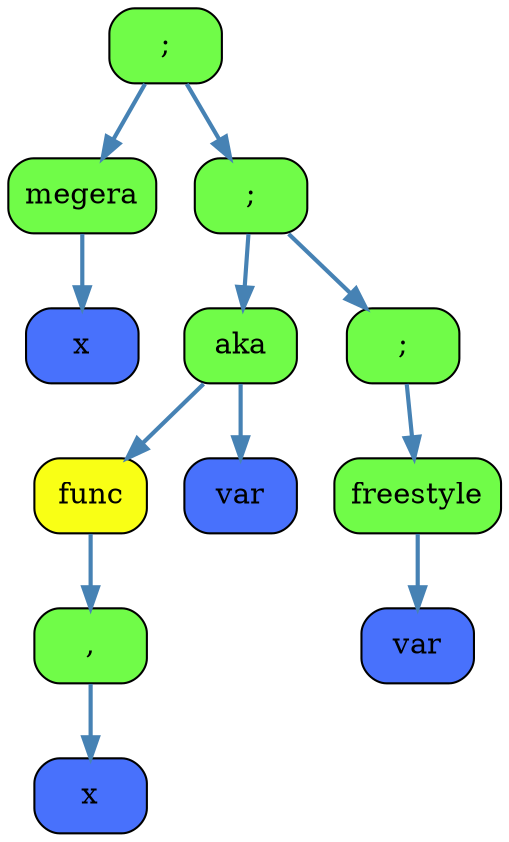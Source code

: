 digraph DotGraph
{
    Node1 [shape="box", color="black", fontcolor="black", fillcolor="#70FC48", style="rounded, filled", weight="1", label=";"];
    Node3 [shape="box", color="black", fontcolor="black", fillcolor="#70FC48", style="rounded, filled", weight="1", label="megera"];
    Node8 [shape="box", color="black", fontcolor="black", fillcolor="#4871FC", style="rounded, filled", weight="1", label="x"];
    Node3 -> Node8 [color="#4682B4", style="bold", weight="1", label=""];
    Node1 -> Node3 [color="#4682B4", style="bold", weight="1", label=""];
    Node4 [shape="box", color="black", fontcolor="black", fillcolor="#70FC48", style="rounded, filled", weight="1", label=";"];
    Node9 [shape="box", color="black", fontcolor="black", fillcolor="#70FC48", style="rounded, filled", weight="1", label="aka"];
    Node19 [shape="box", color="black", fontcolor="black", fillcolor="#F9FF15", style="rounded, filled", weight="1", label="func"];
    Node39 [shape="box", color="black", fontcolor="black", fillcolor="#70FC48", style="rounded, filled", weight="1", label=","];
    Node79 [shape="box", color="black", fontcolor="black", fillcolor="#4871FC", style="rounded, filled", weight="1", label="x"];
    Node39 -> Node79 [color="#4682B4", style="bold", weight="1", label=""];
    Node19 -> Node39 [color="#4682B4", style="bold", weight="1", label=""];
    Node9 -> Node19 [color="#4682B4", style="bold", weight="1", label=""];
    Node20 [shape="box", color="black", fontcolor="black", fillcolor="#4871FC", style="rounded, filled", weight="1", label="var"];
    Node9 -> Node20 [color="#4682B4", style="bold", weight="1", label=""];
    Node4 -> Node9 [color="#4682B4", style="bold", weight="1", label=""];
    Node10 [shape="box", color="black", fontcolor="black", fillcolor="#70FC48", style="rounded, filled", weight="1", label=";"];
    Node21 [shape="box", color="black", fontcolor="black", fillcolor="#70FC48", style="rounded, filled", weight="1", label="freestyle"];
    Node44 [shape="box", color="black", fontcolor="black", fillcolor="#4871FC", style="rounded, filled", weight="1", label="var"];
    Node21 -> Node44 [color="#4682B4", style="bold", weight="1", label=""];
    Node10 -> Node21 [color="#4682B4", style="bold", weight="1", label=""];
    Node4 -> Node10 [color="#4682B4", style="bold", weight="1", label=""];
    Node1 -> Node4 [color="#4682B4", style="bold", weight="1", label=""];
}
